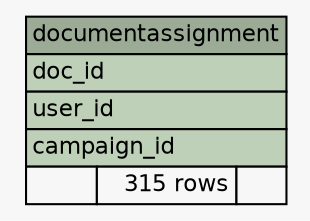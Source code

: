 // dot 2.38.0 on Linux 4.10.0-42-generic
// SchemaSpy rev 590
digraph "documentassignment" {
  graph [
    rankdir="RL"
    bgcolor="#f7f7f7"
    nodesep="0.18"
    ranksep="0.46"
    fontname="Helvetica"
    fontsize="11"
  ];
  node [
    fontname="Helvetica"
    fontsize="11"
    shape="plaintext"
  ];
  edge [
    arrowsize="0.8"
  ];
  "documentassignment" [
    label=<
    <TABLE BORDER="0" CELLBORDER="1" CELLSPACING="0" BGCOLOR="#ffffff">
      <TR><TD COLSPAN="3" BGCOLOR="#9bab96" ALIGN="CENTER">documentassignment</TD></TR>
      <TR><TD PORT="doc_id" COLSPAN="3" BGCOLOR="#bed1b8" ALIGN="LEFT">doc_id</TD></TR>
      <TR><TD PORT="user_id" COLSPAN="3" BGCOLOR="#bed1b8" ALIGN="LEFT">user_id</TD></TR>
      <TR><TD PORT="campaign_id" COLSPAN="3" BGCOLOR="#bed1b8" ALIGN="LEFT">campaign_id</TD></TR>
      <TR><TD ALIGN="LEFT" BGCOLOR="#f7f7f7">  </TD><TD ALIGN="RIGHT" BGCOLOR="#f7f7f7">315 rows</TD><TD ALIGN="RIGHT" BGCOLOR="#f7f7f7">  </TD></TR>
    </TABLE>>
    URL="tables/documentassignment.html"
    tooltip="documentassignment"
  ];
}
